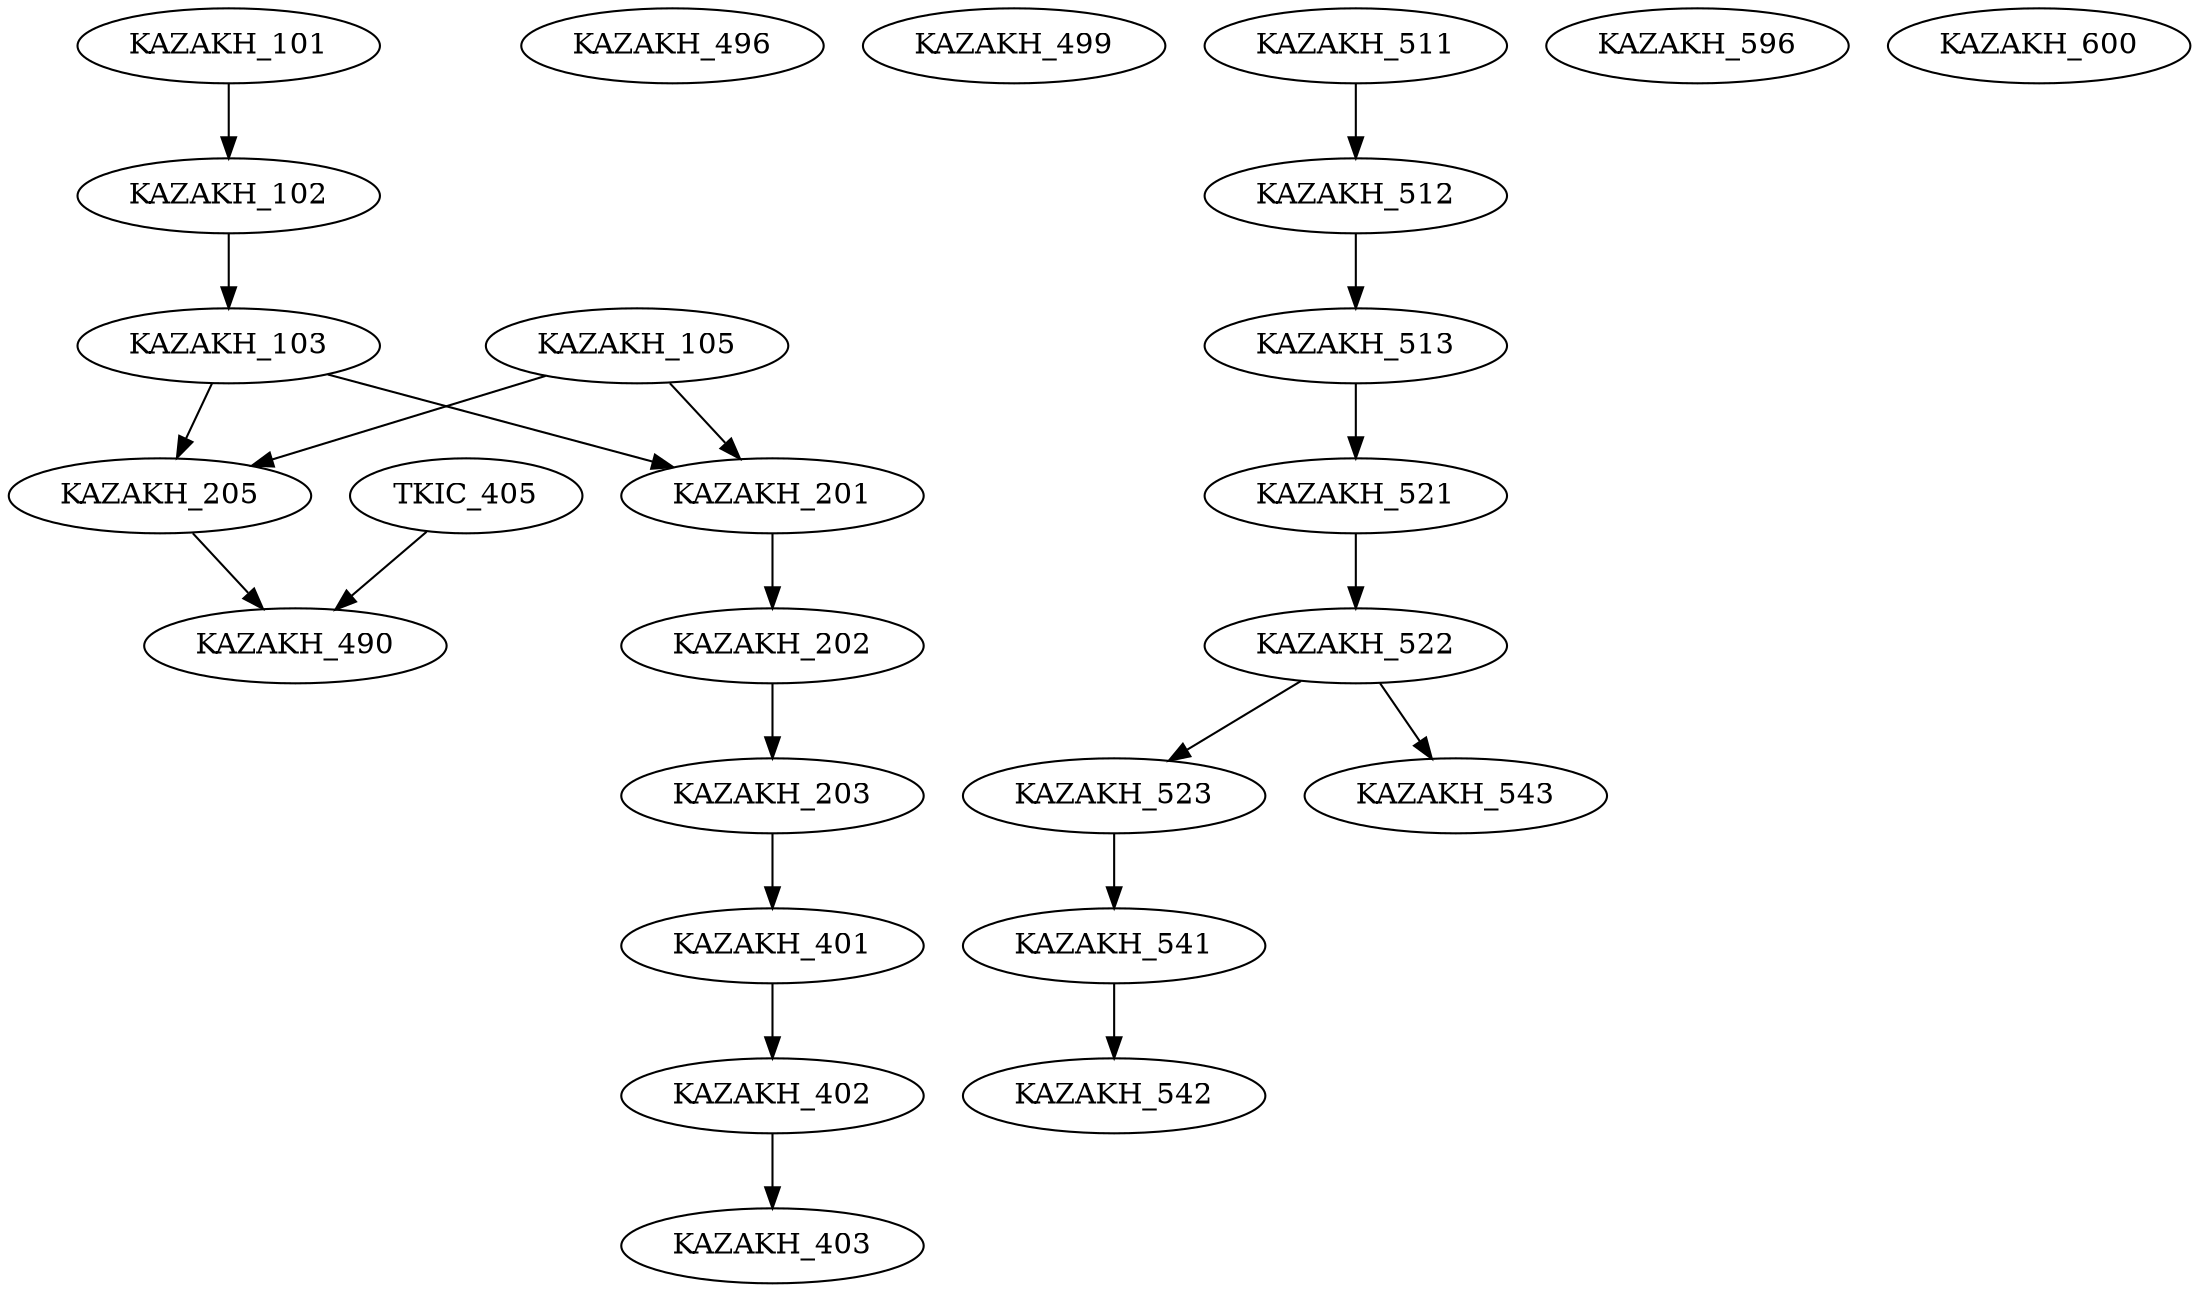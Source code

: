digraph G {
    KAZAKH_101;
    edge [color=black];
    KAZAKH_101 -> KAZAKH_102;
    edge [color=black];
    KAZAKH_102 -> KAZAKH_103;
    KAZAKH_105;
    edge [color=black];
    KAZAKH_103 -> KAZAKH_201;
    KAZAKH_105 -> KAZAKH_201;
    edge [color=black];
    KAZAKH_201 -> KAZAKH_202;
    edge [color=black];
    KAZAKH_202 -> KAZAKH_203;
    edge [color=black];
    KAZAKH_103 -> KAZAKH_205;
    KAZAKH_105 -> KAZAKH_205;
    edge [color=black];
    KAZAKH_203 -> KAZAKH_401;
    edge [color=black];
    KAZAKH_401 -> KAZAKH_402;
    edge [color=black];
    KAZAKH_402 -> KAZAKH_403;
    edge [color=black];
    KAZAKH_205 -> KAZAKH_490;
    TKIC_405 -> KAZAKH_490;
    KAZAKH_496;
    KAZAKH_499;
    KAZAKH_511;
    edge [color=black];
    KAZAKH_511 -> KAZAKH_512;
    edge [color=black];
    KAZAKH_512 -> KAZAKH_513;
    edge [color=black];
    KAZAKH_513 -> KAZAKH_521;
    edge [color=black];
    KAZAKH_521 -> KAZAKH_522;
    edge [color=black];
    KAZAKH_522 -> KAZAKH_523;
    edge [color=black];
    KAZAKH_523 -> KAZAKH_541;
    edge [color=black];
    KAZAKH_541 -> KAZAKH_542;
    edge [color=black];
    KAZAKH_522 -> KAZAKH_543;
    KAZAKH_596;
    KAZAKH_600;
}
